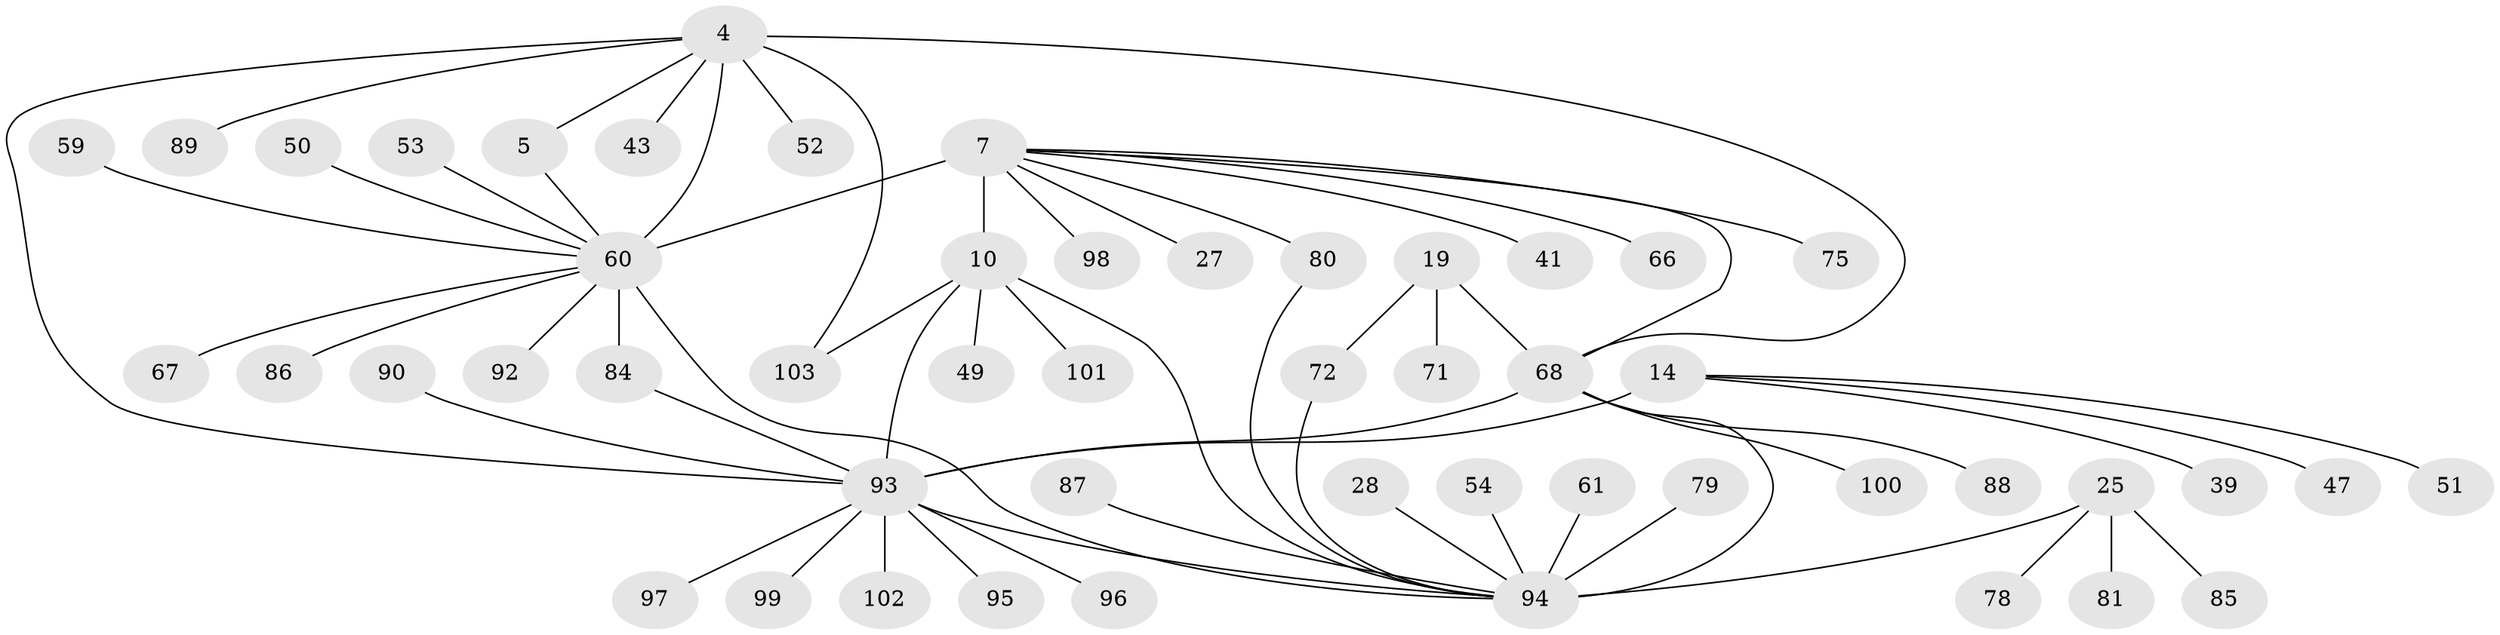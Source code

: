 // original degree distribution, {7: 0.04854368932038835, 9: 0.019417475728155338, 10: 0.02912621359223301, 4: 0.038834951456310676, 8: 0.019417475728155338, 5: 0.02912621359223301, 6: 0.06796116504854369, 11: 0.019417475728155338, 1: 0.5436893203883495, 2: 0.14563106796116504, 3: 0.038834951456310676}
// Generated by graph-tools (version 1.1) at 2025/58/03/04/25 21:58:13]
// undirected, 51 vertices, 61 edges
graph export_dot {
graph [start="1"]
  node [color=gray90,style=filled];
  4 [super="+1"];
  5;
  7 [super="+6"];
  10 [super="+9+8"];
  14 [super="+12"];
  19 [super="+16"];
  25 [super="+22"];
  27;
  28;
  39;
  41 [super="+38"];
  43 [super="+30"];
  47;
  49;
  50 [super="+32"];
  51;
  52;
  53;
  54;
  59;
  60 [super="+3"];
  61;
  66 [super="+56"];
  67 [super="+33"];
  68 [super="+18+45+48+62+20"];
  71 [super="+55"];
  72;
  75;
  78;
  79 [super="+46"];
  80;
  81;
  84;
  85;
  86;
  87;
  88;
  89;
  90 [super="+77"];
  92 [super="+64"];
  93 [super="+34+15+11+26+35+40+57+70+73+82"];
  94 [super="+91+69"];
  95 [super="+63"];
  96;
  97;
  98 [super="+58"];
  99;
  100;
  101 [super="+83"];
  102;
  103;
  4 -- 5 [weight=2];
  4 -- 103;
  4 -- 52;
  4 -- 89;
  4 -- 93;
  4 -- 43;
  4 -- 60 [weight=4];
  4 -- 68;
  5 -- 60 [weight=2];
  7 -- 10 [weight=6];
  7 -- 27;
  7 -- 80;
  7 -- 75;
  7 -- 60 [weight=2];
  7 -- 41;
  7 -- 66;
  7 -- 98;
  7 -- 68;
  10 -- 49;
  10 -- 103;
  10 -- 93;
  10 -- 101;
  10 -- 94;
  14 -- 51;
  14 -- 39;
  14 -- 47;
  14 -- 93 [weight=6];
  19 -- 72;
  19 -- 71;
  19 -- 68 [weight=6];
  25 -- 78;
  25 -- 85;
  25 -- 81;
  25 -- 94 [weight=6];
  28 -- 94;
  50 -- 60;
  53 -- 60;
  54 -- 94;
  59 -- 60;
  60 -- 67;
  60 -- 92;
  60 -- 84;
  60 -- 86;
  60 -- 94 [weight=2];
  61 -- 94;
  68 -- 100;
  68 -- 88;
  68 -- 93 [weight=2];
  68 -- 94;
  72 -- 94;
  79 -- 94;
  80 -- 94;
  84 -- 93;
  87 -- 94;
  90 -- 93;
  93 -- 96;
  93 -- 99;
  93 -- 102;
  93 -- 97;
  93 -- 94;
  93 -- 95;
}
